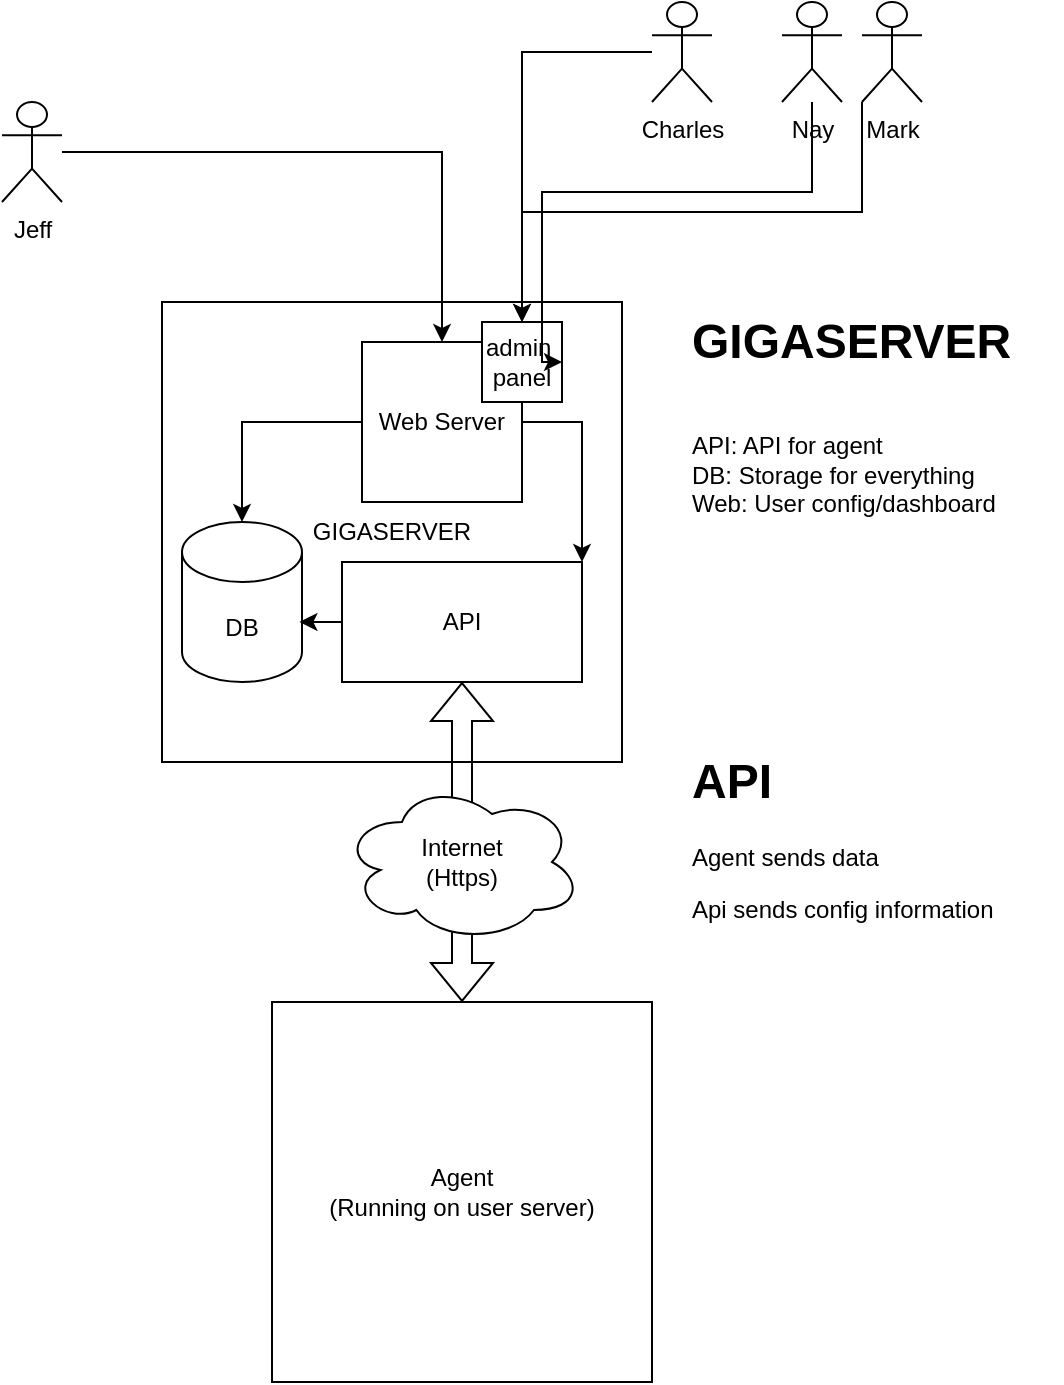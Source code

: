 <mxfile version="20.6.1"><diagram id="nfzo60Fxbpp3fd5venYz" name="Page-1"><mxGraphModel dx="1418" dy="797" grid="1" gridSize="10" guides="1" tooltips="1" connect="1" arrows="1" fold="1" page="1" pageScale="1" pageWidth="827" pageHeight="1169" math="0" shadow="0"><root><mxCell id="0"/><mxCell id="1" parent="0"/><mxCell id="5xlWoyk9idHyxoqOPdlb-20" value="GIGASERVER" style="whiteSpace=wrap;html=1;aspect=fixed;" vertex="1" parent="1"><mxGeometry x="150" y="160" width="230" height="230" as="geometry"/></mxCell><mxCell id="5xlWoyk9idHyxoqOPdlb-24" value="" style="edgeStyle=orthogonalEdgeStyle;rounded=0;orthogonalLoop=1;jettySize=auto;html=1;entryX=0.5;entryY=0;entryDx=0;entryDy=0;" edge="1" parent="1" source="5xlWoyk9idHyxoqOPdlb-6" target="5xlWoyk9idHyxoqOPdlb-21"><mxGeometry relative="1" as="geometry"><mxPoint x="65" y="210" as="targetPoint"/></mxGeometry></mxCell><mxCell id="5xlWoyk9idHyxoqOPdlb-6" value="Jeff" style="shape=umlActor;verticalLabelPosition=bottom;verticalAlign=top;html=1;outlineConnect=0;" vertex="1" parent="1"><mxGeometry x="70" y="60" width="30" height="50" as="geometry"/></mxCell><mxCell id="5xlWoyk9idHyxoqOPdlb-7" value="DB" style="shape=cylinder3;whiteSpace=wrap;html=1;boundedLbl=1;backgroundOutline=1;size=15;" vertex="1" parent="1"><mxGeometry x="160" y="270" width="60" height="80" as="geometry"/></mxCell><mxCell id="5xlWoyk9idHyxoqOPdlb-8" value="Agent&lt;br&gt;(Running on user server)" style="whiteSpace=wrap;html=1;aspect=fixed;" vertex="1" parent="1"><mxGeometry x="205" y="510" width="190" height="190" as="geometry"/></mxCell><mxCell id="5xlWoyk9idHyxoqOPdlb-18" style="edgeStyle=orthogonalEdgeStyle;rounded=0;orthogonalLoop=1;jettySize=auto;html=1;exitX=0;exitY=0.5;exitDx=0;exitDy=0;entryX=0.978;entryY=0.617;entryDx=0;entryDy=0;entryPerimeter=0;" edge="1" parent="1" source="5xlWoyk9idHyxoqOPdlb-12" target="5xlWoyk9idHyxoqOPdlb-7"><mxGeometry relative="1" as="geometry"><mxPoint x="210" y="320" as="targetPoint"/></mxGeometry></mxCell><mxCell id="5xlWoyk9idHyxoqOPdlb-12" value="API" style="rounded=0;whiteSpace=wrap;html=1;" vertex="1" parent="1"><mxGeometry x="240" y="290" width="120" height="60" as="geometry"/></mxCell><mxCell id="5xlWoyk9idHyxoqOPdlb-14" value="" style="shape=flexArrow;endArrow=classic;startArrow=classic;html=1;rounded=0;entryX=0.5;entryY=1;entryDx=0;entryDy=0;exitX=0.5;exitY=0;exitDx=0;exitDy=0;" edge="1" parent="1" source="5xlWoyk9idHyxoqOPdlb-8" target="5xlWoyk9idHyxoqOPdlb-12"><mxGeometry width="100" height="100" relative="1" as="geometry"><mxPoint x="300" y="550" as="sourcePoint"/><mxPoint x="340" y="400" as="targetPoint"/></mxGeometry></mxCell><mxCell id="5xlWoyk9idHyxoqOPdlb-15" value="&lt;h1&gt;API&lt;/h1&gt;&lt;p&gt;Agent sends data&lt;/p&gt;&lt;p&gt;Api sends config information&lt;/p&gt;" style="text;html=1;strokeColor=none;fillColor=none;spacing=5;spacingTop=-20;whiteSpace=wrap;overflow=hidden;rounded=0;" vertex="1" parent="1"><mxGeometry x="410" y="380" width="190" height="120" as="geometry"/></mxCell><mxCell id="5xlWoyk9idHyxoqOPdlb-16" value="Internet&lt;br&gt;(Https)" style="ellipse;shape=cloud;whiteSpace=wrap;html=1;" vertex="1" parent="1"><mxGeometry x="240" y="400" width="120" height="80" as="geometry"/></mxCell><mxCell id="5xlWoyk9idHyxoqOPdlb-28" style="edgeStyle=orthogonalEdgeStyle;rounded=0;orthogonalLoop=1;jettySize=auto;html=1;exitX=1;exitY=0.5;exitDx=0;exitDy=0;entryX=1;entryY=0;entryDx=0;entryDy=0;" edge="1" parent="1" source="5xlWoyk9idHyxoqOPdlb-21" target="5xlWoyk9idHyxoqOPdlb-12"><mxGeometry relative="1" as="geometry"/></mxCell><mxCell id="5xlWoyk9idHyxoqOPdlb-29" style="edgeStyle=orthogonalEdgeStyle;rounded=0;orthogonalLoop=1;jettySize=auto;html=1;exitX=0;exitY=0.5;exitDx=0;exitDy=0;" edge="1" parent="1" source="5xlWoyk9idHyxoqOPdlb-21" target="5xlWoyk9idHyxoqOPdlb-7"><mxGeometry relative="1" as="geometry"/></mxCell><mxCell id="5xlWoyk9idHyxoqOPdlb-21" value="Web Server" style="whiteSpace=wrap;html=1;aspect=fixed;" vertex="1" parent="1"><mxGeometry x="250" y="180" width="80" height="80" as="geometry"/></mxCell><mxCell id="5xlWoyk9idHyxoqOPdlb-22" value="&lt;h1&gt;GIGASERVER&lt;/h1&gt;&lt;div&gt;&lt;br&gt;&lt;/div&gt;&lt;div&gt;API: API for agent&lt;/div&gt;&lt;div&gt;DB: Storage for everything&lt;/div&gt;&lt;div&gt;Web: User config/dashboard&lt;/div&gt;" style="text;html=1;strokeColor=none;fillColor=none;spacing=5;spacingTop=-20;whiteSpace=wrap;overflow=hidden;rounded=0;" vertex="1" parent="1"><mxGeometry x="410" y="160" width="190" height="120" as="geometry"/></mxCell><mxCell id="5xlWoyk9idHyxoqOPdlb-31" value="admin&amp;nbsp;&lt;br&gt;panel" style="whiteSpace=wrap;html=1;aspect=fixed;" vertex="1" parent="1"><mxGeometry x="310" y="170" width="40" height="40" as="geometry"/></mxCell><mxCell id="5xlWoyk9idHyxoqOPdlb-35" value="" style="edgeStyle=orthogonalEdgeStyle;rounded=0;orthogonalLoop=1;jettySize=auto;html=1;" edge="1" parent="1" source="5xlWoyk9idHyxoqOPdlb-32" target="5xlWoyk9idHyxoqOPdlb-31"><mxGeometry relative="1" as="geometry"/></mxCell><mxCell id="5xlWoyk9idHyxoqOPdlb-32" value="Charles" style="shape=umlActor;verticalLabelPosition=bottom;verticalAlign=top;html=1;outlineConnect=0;" vertex="1" parent="1"><mxGeometry x="395" y="10" width="30" height="50" as="geometry"/></mxCell><mxCell id="5xlWoyk9idHyxoqOPdlb-41" style="edgeStyle=orthogonalEdgeStyle;rounded=0;orthogonalLoop=1;jettySize=auto;html=1;exitX=0;exitY=1;exitDx=0;exitDy=0;exitPerimeter=0;" edge="1" parent="1" source="5xlWoyk9idHyxoqOPdlb-33" target="5xlWoyk9idHyxoqOPdlb-31"><mxGeometry relative="1" as="geometry"/></mxCell><mxCell id="5xlWoyk9idHyxoqOPdlb-33" value="Mark" style="shape=umlActor;verticalLabelPosition=bottom;verticalAlign=top;html=1;outlineConnect=0;" vertex="1" parent="1"><mxGeometry x="500" y="10" width="30" height="50" as="geometry"/></mxCell><mxCell id="5xlWoyk9idHyxoqOPdlb-37" value="" style="edgeStyle=orthogonalEdgeStyle;rounded=0;orthogonalLoop=1;jettySize=auto;html=1;entryX=1;entryY=0.5;entryDx=0;entryDy=0;" edge="1" parent="1" source="5xlWoyk9idHyxoqOPdlb-34" target="5xlWoyk9idHyxoqOPdlb-31"><mxGeometry relative="1" as="geometry"><Array as="points"><mxPoint x="340" y="105"/><mxPoint x="340" y="190"/></Array></mxGeometry></mxCell><mxCell id="5xlWoyk9idHyxoqOPdlb-34" value="Nay" style="shape=umlActor;verticalLabelPosition=bottom;verticalAlign=top;html=1;outlineConnect=0;" vertex="1" parent="1"><mxGeometry x="460" y="10" width="30" height="50" as="geometry"/></mxCell></root></mxGraphModel></diagram></mxfile>